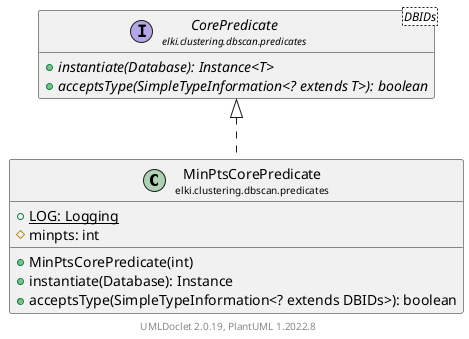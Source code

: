 @startuml
    remove .*\.(Instance|Par|Parameterizer|Factory)$
    set namespaceSeparator none
    hide empty fields
    hide empty methods

    class "<size:14>MinPtsCorePredicate\n<size:10>elki.clustering.dbscan.predicates" as elki.clustering.dbscan.predicates.MinPtsCorePredicate [[MinPtsCorePredicate.html]] {
        {static} +LOG: Logging
        #minpts: int
        +MinPtsCorePredicate(int)
        +instantiate(Database): Instance
        +acceptsType(SimpleTypeInformation<? extends DBIDs>): boolean
    }

    interface "<size:14>CorePredicate\n<size:10>elki.clustering.dbscan.predicates" as elki.clustering.dbscan.predicates.CorePredicate<DBIDs> [[CorePredicate.html]] {
        {abstract} +instantiate(Database): Instance<T>
        {abstract} +acceptsType(SimpleTypeInformation<? extends T>): boolean
    }
    class "<size:14>MinPtsCorePredicate.Instance\n<size:10>elki.clustering.dbscan.predicates" as elki.clustering.dbscan.predicates.MinPtsCorePredicate.Instance [[MinPtsCorePredicate.Instance.html]]
    class "<size:14>MinPtsCorePredicate.Par\n<size:10>elki.clustering.dbscan.predicates" as elki.clustering.dbscan.predicates.MinPtsCorePredicate.Par [[MinPtsCorePredicate.Par.html]]

    elki.clustering.dbscan.predicates.CorePredicate <|.. elki.clustering.dbscan.predicates.MinPtsCorePredicate
    elki.clustering.dbscan.predicates.MinPtsCorePredicate +-- elki.clustering.dbscan.predicates.MinPtsCorePredicate.Instance
    elki.clustering.dbscan.predicates.MinPtsCorePredicate +-- elki.clustering.dbscan.predicates.MinPtsCorePredicate.Par

    center footer UMLDoclet 2.0.19, PlantUML 1.2022.8
@enduml
